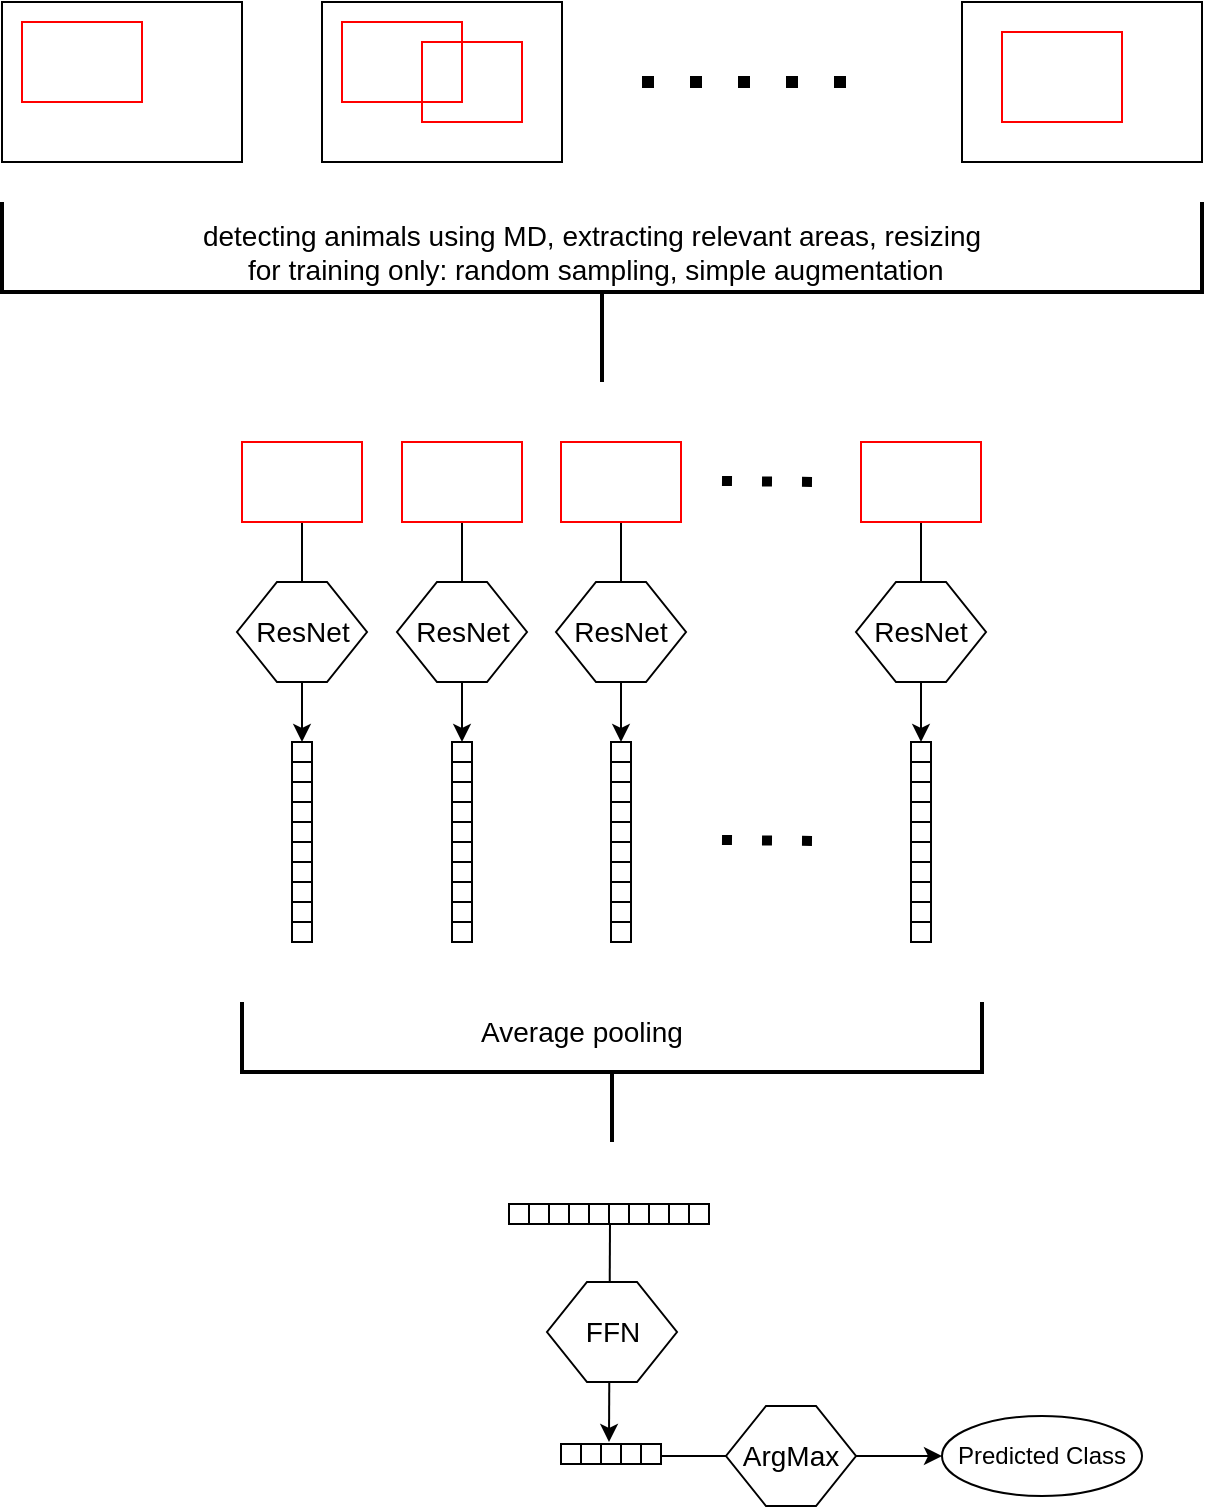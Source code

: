 <mxfile version="26.1.1">
  <diagram name="Page-1" id="ggPybv12B__RJnhnyFPZ">
    <mxGraphModel dx="844" dy="727" grid="1" gridSize="10" guides="1" tooltips="1" connect="1" arrows="1" fold="1" page="1" pageScale="1" pageWidth="850" pageHeight="1100" math="0" shadow="0">
      <root>
        <mxCell id="0" />
        <mxCell id="1" parent="0" />
        <mxCell id="1v6eLbBfpOs9rNxIjm6V-181" value="" style="endArrow=classic;html=1;rounded=0;" parent="1" edge="1">
          <mxGeometry width="50" height="50" relative="1" as="geometry">
            <mxPoint x="369.5" y="767" as="sourcePoint" />
            <mxPoint x="510" y="767" as="targetPoint" />
          </mxGeometry>
        </mxCell>
        <mxCell id="1v6eLbBfpOs9rNxIjm6V-146" value="" style="endArrow=classic;html=1;rounded=0;" parent="1" edge="1">
          <mxGeometry width="50" height="50" relative="1" as="geometry">
            <mxPoint x="344" y="650" as="sourcePoint" />
            <mxPoint x="343.5" y="760" as="targetPoint" />
          </mxGeometry>
        </mxCell>
        <mxCell id="1v6eLbBfpOs9rNxIjm6V-47" value="" style="endArrow=classic;html=1;rounded=0;" parent="1" source="1v6eLbBfpOs9rNxIjm6V-37" edge="1">
          <mxGeometry width="50" height="50" relative="1" as="geometry">
            <mxPoint x="190" y="305" as="sourcePoint" />
            <mxPoint x="190" y="410" as="targetPoint" />
          </mxGeometry>
        </mxCell>
        <mxCell id="1v6eLbBfpOs9rNxIjm6V-16" value="" style="rounded=0;whiteSpace=wrap;html=1;" parent="1" vertex="1">
          <mxGeometry x="40" y="40" width="120" height="80" as="geometry" />
        </mxCell>
        <mxCell id="1v6eLbBfpOs9rNxIjm6V-17" value="" style="rounded=0;whiteSpace=wrap;html=1;" parent="1" vertex="1">
          <mxGeometry x="200" y="40" width="120" height="80" as="geometry" />
        </mxCell>
        <mxCell id="1v6eLbBfpOs9rNxIjm6V-19" value="" style="rounded=0;whiteSpace=wrap;html=1;" parent="1" vertex="1">
          <mxGeometry x="520" y="40" width="120" height="80" as="geometry" />
        </mxCell>
        <mxCell id="1v6eLbBfpOs9rNxIjm6V-22" value="" style="endArrow=none;dashed=1;html=1;dashPattern=1 3;strokeWidth=6;rounded=0;" parent="1" edge="1">
          <mxGeometry width="50" height="50" relative="1" as="geometry">
            <mxPoint x="360" y="80" as="sourcePoint" />
            <mxPoint x="480" y="80" as="targetPoint" />
          </mxGeometry>
        </mxCell>
        <mxCell id="1v6eLbBfpOs9rNxIjm6V-23" value="" style="rounded=0;whiteSpace=wrap;html=1;strokeColor=#FF0000;" parent="1" vertex="1">
          <mxGeometry x="50" y="50" width="60" height="40" as="geometry" />
        </mxCell>
        <mxCell id="1v6eLbBfpOs9rNxIjm6V-25" value="" style="rounded=0;whiteSpace=wrap;html=1;strokeColor=#FF0000;fillColor=none;" parent="1" vertex="1">
          <mxGeometry x="250" y="60" width="50" height="40" as="geometry" />
        </mxCell>
        <mxCell id="1v6eLbBfpOs9rNxIjm6V-26" value="" style="rounded=0;whiteSpace=wrap;html=1;strokeColor=#FF0000;" parent="1" vertex="1">
          <mxGeometry x="540" y="55" width="60" height="45" as="geometry" />
        </mxCell>
        <mxCell id="1v6eLbBfpOs9rNxIjm6V-28" value="" style="rounded=0;whiteSpace=wrap;html=1;strokeColor=#FF0000;fillColor=none;" parent="1" vertex="1">
          <mxGeometry x="210" y="50" width="60" height="40" as="geometry" />
        </mxCell>
        <mxCell id="1v6eLbBfpOs9rNxIjm6V-37" value="" style="rounded=0;whiteSpace=wrap;html=1;strokeColor=#FF0000;" parent="1" vertex="1">
          <mxGeometry x="160" y="260" width="60" height="40" as="geometry" />
        </mxCell>
        <mxCell id="1v6eLbBfpOs9rNxIjm6V-38" value="" style="strokeWidth=2;html=1;shape=mxgraph.flowchart.annotation_2;align=left;labelPosition=right;pointerEvents=1;direction=north;" parent="1" vertex="1">
          <mxGeometry x="40" y="140" width="600" height="90" as="geometry" />
        </mxCell>
        <mxCell id="1v6eLbBfpOs9rNxIjm6V-42" value="" style="endArrow=none;dashed=1;html=1;dashPattern=1 3;strokeWidth=5;rounded=0;" parent="1" edge="1">
          <mxGeometry width="50" height="50" relative="1" as="geometry">
            <mxPoint x="400" y="279.5" as="sourcePoint" />
            <mxPoint x="450" y="280" as="targetPoint" />
          </mxGeometry>
        </mxCell>
        <mxCell id="1v6eLbBfpOs9rNxIjm6V-43" value="&lt;font&gt;ResNet&lt;/font&gt;" style="shape=hexagon;perimeter=hexagonPerimeter2;whiteSpace=wrap;html=1;fixedSize=1;fontSize=14;" parent="1" vertex="1">
          <mxGeometry x="157.5" y="330" width="65" height="50" as="geometry" />
        </mxCell>
        <mxCell id="1v6eLbBfpOs9rNxIjm6V-60" value="" style="whiteSpace=wrap;html=1;aspect=fixed;movable=1;resizable=1;rotatable=1;deletable=1;editable=1;locked=0;connectable=1;container=0;" parent="1" vertex="1">
          <mxGeometry x="185" y="410" width="10" height="10" as="geometry" />
        </mxCell>
        <mxCell id="1v6eLbBfpOs9rNxIjm6V-61" value="" style="whiteSpace=wrap;html=1;aspect=fixed;movable=1;resizable=1;rotatable=1;deletable=1;editable=1;locked=0;connectable=1;container=0;" parent="1" vertex="1">
          <mxGeometry x="185" y="420" width="10" height="10" as="geometry" />
        </mxCell>
        <mxCell id="1v6eLbBfpOs9rNxIjm6V-62" value="" style="whiteSpace=wrap;html=1;aspect=fixed;movable=1;resizable=1;rotatable=1;deletable=1;editable=1;locked=0;connectable=1;container=0;" parent="1" vertex="1">
          <mxGeometry x="185" y="430" width="10" height="10" as="geometry" />
        </mxCell>
        <mxCell id="1v6eLbBfpOs9rNxIjm6V-63" value="" style="whiteSpace=wrap;html=1;aspect=fixed;movable=1;resizable=1;rotatable=1;deletable=1;editable=1;locked=0;connectable=1;container=0;" parent="1" vertex="1">
          <mxGeometry x="185" y="440" width="10" height="10" as="geometry" />
        </mxCell>
        <mxCell id="1v6eLbBfpOs9rNxIjm6V-64" value="" style="whiteSpace=wrap;html=1;aspect=fixed;movable=1;resizable=1;rotatable=1;deletable=1;editable=1;locked=0;connectable=1;container=0;" parent="1" vertex="1">
          <mxGeometry x="185" y="450" width="10" height="10" as="geometry" />
        </mxCell>
        <mxCell id="1v6eLbBfpOs9rNxIjm6V-65" value="" style="whiteSpace=wrap;html=1;aspect=fixed;movable=1;resizable=1;rotatable=1;deletable=1;editable=1;locked=0;connectable=1;container=0;" parent="1" vertex="1">
          <mxGeometry x="185" y="460" width="10" height="10" as="geometry" />
        </mxCell>
        <mxCell id="1v6eLbBfpOs9rNxIjm6V-66" value="" style="whiteSpace=wrap;html=1;aspect=fixed;movable=1;resizable=1;rotatable=1;deletable=1;editable=1;locked=0;connectable=1;container=0;" parent="1" vertex="1">
          <mxGeometry x="185" y="470" width="10" height="10" as="geometry" />
        </mxCell>
        <mxCell id="1v6eLbBfpOs9rNxIjm6V-67" value="" style="whiteSpace=wrap;html=1;aspect=fixed;movable=1;resizable=1;rotatable=1;deletable=1;editable=1;locked=0;connectable=1;container=0;" parent="1" vertex="1">
          <mxGeometry x="185" y="480" width="10" height="10" as="geometry" />
        </mxCell>
        <mxCell id="1v6eLbBfpOs9rNxIjm6V-68" value="" style="whiteSpace=wrap;html=1;aspect=fixed;movable=1;resizable=1;rotatable=1;deletable=1;editable=1;locked=0;connectable=1;container=0;" parent="1" vertex="1">
          <mxGeometry x="185" y="490" width="10" height="10" as="geometry" />
        </mxCell>
        <mxCell id="1v6eLbBfpOs9rNxIjm6V-69" value="" style="whiteSpace=wrap;html=1;aspect=fixed;movable=1;resizable=1;rotatable=1;deletable=1;editable=1;locked=0;connectable=1;container=0;" parent="1" vertex="1">
          <mxGeometry x="185" y="500" width="10" height="10" as="geometry" />
        </mxCell>
        <mxCell id="1v6eLbBfpOs9rNxIjm6V-82" value="" style="endArrow=classic;html=1;rounded=0;" parent="1" source="1v6eLbBfpOs9rNxIjm6V-83" edge="1">
          <mxGeometry width="50" height="50" relative="1" as="geometry">
            <mxPoint x="270" y="305" as="sourcePoint" />
            <mxPoint x="270" y="410" as="targetPoint" />
          </mxGeometry>
        </mxCell>
        <mxCell id="1v6eLbBfpOs9rNxIjm6V-83" value="" style="rounded=0;whiteSpace=wrap;html=1;strokeColor=#FF0000;" parent="1" vertex="1">
          <mxGeometry x="240" y="260" width="60" height="40" as="geometry" />
        </mxCell>
        <mxCell id="1v6eLbBfpOs9rNxIjm6V-84" value="&lt;font&gt;ResNet&lt;/font&gt;" style="shape=hexagon;perimeter=hexagonPerimeter2;whiteSpace=wrap;html=1;fixedSize=1;fontSize=14;" parent="1" vertex="1">
          <mxGeometry x="237.5" y="330" width="65" height="50" as="geometry" />
        </mxCell>
        <mxCell id="1v6eLbBfpOs9rNxIjm6V-85" value="" style="whiteSpace=wrap;html=1;aspect=fixed;movable=1;resizable=1;rotatable=1;deletable=1;editable=1;locked=0;connectable=1;container=0;" parent="1" vertex="1">
          <mxGeometry x="265" y="410" width="10" height="10" as="geometry" />
        </mxCell>
        <mxCell id="1v6eLbBfpOs9rNxIjm6V-86" value="" style="whiteSpace=wrap;html=1;aspect=fixed;movable=1;resizable=1;rotatable=1;deletable=1;editable=1;locked=0;connectable=1;container=0;" parent="1" vertex="1">
          <mxGeometry x="265" y="420" width="10" height="10" as="geometry" />
        </mxCell>
        <mxCell id="1v6eLbBfpOs9rNxIjm6V-87" value="" style="whiteSpace=wrap;html=1;aspect=fixed;movable=1;resizable=1;rotatable=1;deletable=1;editable=1;locked=0;connectable=1;container=0;" parent="1" vertex="1">
          <mxGeometry x="265" y="430" width="10" height="10" as="geometry" />
        </mxCell>
        <mxCell id="1v6eLbBfpOs9rNxIjm6V-88" value="" style="whiteSpace=wrap;html=1;aspect=fixed;movable=1;resizable=1;rotatable=1;deletable=1;editable=1;locked=0;connectable=1;container=0;" parent="1" vertex="1">
          <mxGeometry x="265" y="440" width="10" height="10" as="geometry" />
        </mxCell>
        <mxCell id="1v6eLbBfpOs9rNxIjm6V-89" value="" style="whiteSpace=wrap;html=1;aspect=fixed;movable=1;resizable=1;rotatable=1;deletable=1;editable=1;locked=0;connectable=1;container=0;" parent="1" vertex="1">
          <mxGeometry x="265" y="450" width="10" height="10" as="geometry" />
        </mxCell>
        <mxCell id="1v6eLbBfpOs9rNxIjm6V-90" value="" style="whiteSpace=wrap;html=1;aspect=fixed;movable=1;resizable=1;rotatable=1;deletable=1;editable=1;locked=0;connectable=1;container=0;" parent="1" vertex="1">
          <mxGeometry x="265" y="460" width="10" height="10" as="geometry" />
        </mxCell>
        <mxCell id="1v6eLbBfpOs9rNxIjm6V-91" value="" style="whiteSpace=wrap;html=1;aspect=fixed;movable=1;resizable=1;rotatable=1;deletable=1;editable=1;locked=0;connectable=1;container=0;" parent="1" vertex="1">
          <mxGeometry x="265" y="470" width="10" height="10" as="geometry" />
        </mxCell>
        <mxCell id="1v6eLbBfpOs9rNxIjm6V-92" value="" style="whiteSpace=wrap;html=1;aspect=fixed;movable=1;resizable=1;rotatable=1;deletable=1;editable=1;locked=0;connectable=1;container=0;" parent="1" vertex="1">
          <mxGeometry x="265" y="480" width="10" height="10" as="geometry" />
        </mxCell>
        <mxCell id="1v6eLbBfpOs9rNxIjm6V-93" value="" style="whiteSpace=wrap;html=1;aspect=fixed;movable=1;resizable=1;rotatable=1;deletable=1;editable=1;locked=0;connectable=1;container=0;" parent="1" vertex="1">
          <mxGeometry x="265" y="490" width="10" height="10" as="geometry" />
        </mxCell>
        <mxCell id="1v6eLbBfpOs9rNxIjm6V-94" value="" style="whiteSpace=wrap;html=1;aspect=fixed;movable=1;resizable=1;rotatable=1;deletable=1;editable=1;locked=0;connectable=1;container=0;" parent="1" vertex="1">
          <mxGeometry x="265" y="500" width="10" height="10" as="geometry" />
        </mxCell>
        <mxCell id="1v6eLbBfpOs9rNxIjm6V-95" value="" style="endArrow=classic;html=1;rounded=0;" parent="1" source="1v6eLbBfpOs9rNxIjm6V-96" edge="1">
          <mxGeometry width="50" height="50" relative="1" as="geometry">
            <mxPoint x="349.5" y="305" as="sourcePoint" />
            <mxPoint x="349.5" y="410" as="targetPoint" />
          </mxGeometry>
        </mxCell>
        <mxCell id="1v6eLbBfpOs9rNxIjm6V-96" value="" style="rounded=0;whiteSpace=wrap;html=1;strokeColor=#FF0000;" parent="1" vertex="1">
          <mxGeometry x="319.5" y="260" width="60" height="40" as="geometry" />
        </mxCell>
        <mxCell id="1v6eLbBfpOs9rNxIjm6V-97" value="&lt;font style=&quot;font-size: 14px;&quot;&gt;ResNet&lt;/font&gt;" style="shape=hexagon;perimeter=hexagonPerimeter2;whiteSpace=wrap;html=1;fixedSize=1;" parent="1" vertex="1">
          <mxGeometry x="317" y="330" width="65" height="50" as="geometry" />
        </mxCell>
        <mxCell id="1v6eLbBfpOs9rNxIjm6V-98" value="" style="whiteSpace=wrap;html=1;aspect=fixed;movable=1;resizable=1;rotatable=1;deletable=1;editable=1;locked=0;connectable=1;container=0;" parent="1" vertex="1">
          <mxGeometry x="344.5" y="410" width="10" height="10" as="geometry" />
        </mxCell>
        <mxCell id="1v6eLbBfpOs9rNxIjm6V-99" value="" style="whiteSpace=wrap;html=1;aspect=fixed;movable=1;resizable=1;rotatable=1;deletable=1;editable=1;locked=0;connectable=1;container=0;" parent="1" vertex="1">
          <mxGeometry x="344.5" y="420" width="10" height="10" as="geometry" />
        </mxCell>
        <mxCell id="1v6eLbBfpOs9rNxIjm6V-100" value="" style="whiteSpace=wrap;html=1;aspect=fixed;movable=1;resizable=1;rotatable=1;deletable=1;editable=1;locked=0;connectable=1;container=0;" parent="1" vertex="1">
          <mxGeometry x="344.5" y="430" width="10" height="10" as="geometry" />
        </mxCell>
        <mxCell id="1v6eLbBfpOs9rNxIjm6V-101" value="" style="whiteSpace=wrap;html=1;aspect=fixed;movable=1;resizable=1;rotatable=1;deletable=1;editable=1;locked=0;connectable=1;container=0;" parent="1" vertex="1">
          <mxGeometry x="344.5" y="440" width="10" height="10" as="geometry" />
        </mxCell>
        <mxCell id="1v6eLbBfpOs9rNxIjm6V-102" value="" style="whiteSpace=wrap;html=1;aspect=fixed;movable=1;resizable=1;rotatable=1;deletable=1;editable=1;locked=0;connectable=1;container=0;" parent="1" vertex="1">
          <mxGeometry x="344.5" y="450" width="10" height="10" as="geometry" />
        </mxCell>
        <mxCell id="1v6eLbBfpOs9rNxIjm6V-103" value="" style="whiteSpace=wrap;html=1;aspect=fixed;movable=1;resizable=1;rotatable=1;deletable=1;editable=1;locked=0;connectable=1;container=0;" parent="1" vertex="1">
          <mxGeometry x="344.5" y="460" width="10" height="10" as="geometry" />
        </mxCell>
        <mxCell id="1v6eLbBfpOs9rNxIjm6V-104" value="" style="whiteSpace=wrap;html=1;aspect=fixed;movable=1;resizable=1;rotatable=1;deletable=1;editable=1;locked=0;connectable=1;container=0;" parent="1" vertex="1">
          <mxGeometry x="344.5" y="470" width="10" height="10" as="geometry" />
        </mxCell>
        <mxCell id="1v6eLbBfpOs9rNxIjm6V-105" value="" style="whiteSpace=wrap;html=1;aspect=fixed;movable=1;resizable=1;rotatable=1;deletable=1;editable=1;locked=0;connectable=1;container=0;" parent="1" vertex="1">
          <mxGeometry x="344.5" y="480" width="10" height="10" as="geometry" />
        </mxCell>
        <mxCell id="1v6eLbBfpOs9rNxIjm6V-106" value="" style="whiteSpace=wrap;html=1;aspect=fixed;movable=1;resizable=1;rotatable=1;deletable=1;editable=1;locked=0;connectable=1;container=0;" parent="1" vertex="1">
          <mxGeometry x="344.5" y="490" width="10" height="10" as="geometry" />
        </mxCell>
        <mxCell id="1v6eLbBfpOs9rNxIjm6V-107" value="" style="whiteSpace=wrap;html=1;aspect=fixed;movable=1;resizable=1;rotatable=1;deletable=1;editable=1;locked=0;connectable=1;container=0;" parent="1" vertex="1">
          <mxGeometry x="344.5" y="500" width="10" height="10" as="geometry" />
        </mxCell>
        <mxCell id="1v6eLbBfpOs9rNxIjm6V-108" value="" style="endArrow=classic;html=1;rounded=0;" parent="1" source="1v6eLbBfpOs9rNxIjm6V-109" edge="1">
          <mxGeometry width="50" height="50" relative="1" as="geometry">
            <mxPoint x="499.5" y="305" as="sourcePoint" />
            <mxPoint x="499.5" y="410" as="targetPoint" />
          </mxGeometry>
        </mxCell>
        <mxCell id="1v6eLbBfpOs9rNxIjm6V-109" value="" style="rounded=0;whiteSpace=wrap;html=1;strokeColor=#FF0000;" parent="1" vertex="1">
          <mxGeometry x="469.5" y="260" width="60" height="40" as="geometry" />
        </mxCell>
        <mxCell id="1v6eLbBfpOs9rNxIjm6V-110" value="&lt;font&gt;ResNet&lt;/font&gt;" style="shape=hexagon;perimeter=hexagonPerimeter2;whiteSpace=wrap;html=1;fixedSize=1;fontSize=14;" parent="1" vertex="1">
          <mxGeometry x="467" y="330" width="65" height="50" as="geometry" />
        </mxCell>
        <mxCell id="1v6eLbBfpOs9rNxIjm6V-111" value="" style="whiteSpace=wrap;html=1;aspect=fixed;movable=1;resizable=1;rotatable=1;deletable=1;editable=1;locked=0;connectable=1;container=0;" parent="1" vertex="1">
          <mxGeometry x="494.5" y="410" width="10" height="10" as="geometry" />
        </mxCell>
        <mxCell id="1v6eLbBfpOs9rNxIjm6V-112" value="" style="whiteSpace=wrap;html=1;aspect=fixed;movable=1;resizable=1;rotatable=1;deletable=1;editable=1;locked=0;connectable=1;container=0;" parent="1" vertex="1">
          <mxGeometry x="494.5" y="420" width="10" height="10" as="geometry" />
        </mxCell>
        <mxCell id="1v6eLbBfpOs9rNxIjm6V-113" value="" style="whiteSpace=wrap;html=1;aspect=fixed;movable=1;resizable=1;rotatable=1;deletable=1;editable=1;locked=0;connectable=1;container=0;" parent="1" vertex="1">
          <mxGeometry x="494.5" y="430" width="10" height="10" as="geometry" />
        </mxCell>
        <mxCell id="1v6eLbBfpOs9rNxIjm6V-114" value="" style="whiteSpace=wrap;html=1;aspect=fixed;movable=1;resizable=1;rotatable=1;deletable=1;editable=1;locked=0;connectable=1;container=0;" parent="1" vertex="1">
          <mxGeometry x="494.5" y="440" width="10" height="10" as="geometry" />
        </mxCell>
        <mxCell id="1v6eLbBfpOs9rNxIjm6V-115" value="" style="whiteSpace=wrap;html=1;aspect=fixed;movable=1;resizable=1;rotatable=1;deletable=1;editable=1;locked=0;connectable=1;container=0;" parent="1" vertex="1">
          <mxGeometry x="494.5" y="450" width="10" height="10" as="geometry" />
        </mxCell>
        <mxCell id="1v6eLbBfpOs9rNxIjm6V-116" value="" style="whiteSpace=wrap;html=1;aspect=fixed;movable=1;resizable=1;rotatable=1;deletable=1;editable=1;locked=0;connectable=1;container=0;" parent="1" vertex="1">
          <mxGeometry x="494.5" y="460" width="10" height="10" as="geometry" />
        </mxCell>
        <mxCell id="1v6eLbBfpOs9rNxIjm6V-117" value="" style="whiteSpace=wrap;html=1;aspect=fixed;movable=1;resizable=1;rotatable=1;deletable=1;editable=1;locked=0;connectable=1;container=0;" parent="1" vertex="1">
          <mxGeometry x="494.5" y="470" width="10" height="10" as="geometry" />
        </mxCell>
        <mxCell id="1v6eLbBfpOs9rNxIjm6V-118" value="" style="whiteSpace=wrap;html=1;aspect=fixed;movable=1;resizable=1;rotatable=1;deletable=1;editable=1;locked=0;connectable=1;container=0;" parent="1" vertex="1">
          <mxGeometry x="494.5" y="480" width="10" height="10" as="geometry" />
        </mxCell>
        <mxCell id="1v6eLbBfpOs9rNxIjm6V-119" value="" style="whiteSpace=wrap;html=1;aspect=fixed;movable=1;resizable=1;rotatable=1;deletable=1;editable=1;locked=0;connectable=1;container=0;" parent="1" vertex="1">
          <mxGeometry x="494.5" y="490" width="10" height="10" as="geometry" />
        </mxCell>
        <mxCell id="1v6eLbBfpOs9rNxIjm6V-120" value="" style="whiteSpace=wrap;html=1;aspect=fixed;movable=1;resizable=1;rotatable=1;deletable=1;editable=1;locked=0;connectable=1;container=0;" parent="1" vertex="1">
          <mxGeometry x="494.5" y="500" width="10" height="10" as="geometry" />
        </mxCell>
        <mxCell id="1v6eLbBfpOs9rNxIjm6V-121" value="" style="strokeWidth=2;html=1;shape=mxgraph.flowchart.annotation_2;align=left;labelPosition=right;pointerEvents=1;direction=north;" parent="1" vertex="1">
          <mxGeometry x="160" y="540" width="370" height="70" as="geometry" />
        </mxCell>
        <mxCell id="1v6eLbBfpOs9rNxIjm6V-143" value="" style="group;direction=south;" parent="1" vertex="1" connectable="0">
          <mxGeometry x="459.5" y="647" width="100" height="10" as="geometry" />
        </mxCell>
        <mxCell id="1v6eLbBfpOs9rNxIjm6V-144" value="" style="group;rotation=90;" parent="1v6eLbBfpOs9rNxIjm6V-143" vertex="1" connectable="0">
          <mxGeometry x="-121" y="-51" width="10" height="100" as="geometry" />
        </mxCell>
        <mxCell id="1v6eLbBfpOs9rNxIjm6V-133" value="" style="whiteSpace=wrap;html=1;aspect=fixed;movable=1;resizable=1;rotatable=1;deletable=1;editable=1;locked=0;connectable=1;container=0;rotation=90;" parent="1v6eLbBfpOs9rNxIjm6V-144" vertex="1">
          <mxGeometry x="45" y="45" width="10" height="10" as="geometry" />
        </mxCell>
        <mxCell id="1v6eLbBfpOs9rNxIjm6V-134" value="" style="whiteSpace=wrap;html=1;aspect=fixed;movable=1;resizable=1;rotatable=1;deletable=1;editable=1;locked=0;connectable=1;container=0;rotation=90;" parent="1v6eLbBfpOs9rNxIjm6V-144" vertex="1">
          <mxGeometry x="35" y="45" width="10" height="10" as="geometry" />
        </mxCell>
        <mxCell id="1v6eLbBfpOs9rNxIjm6V-135" value="" style="whiteSpace=wrap;html=1;aspect=fixed;movable=1;resizable=1;rotatable=1;deletable=1;editable=1;locked=0;connectable=1;container=0;rotation=90;" parent="1v6eLbBfpOs9rNxIjm6V-144" vertex="1">
          <mxGeometry x="25" y="45" width="10" height="10" as="geometry" />
        </mxCell>
        <mxCell id="1v6eLbBfpOs9rNxIjm6V-136" value="" style="whiteSpace=wrap;html=1;aspect=fixed;movable=1;resizable=1;rotatable=1;deletable=1;editable=1;locked=0;connectable=1;container=0;rotation=90;" parent="1v6eLbBfpOs9rNxIjm6V-144" vertex="1">
          <mxGeometry x="15" y="45" width="10" height="10" as="geometry" />
        </mxCell>
        <mxCell id="1v6eLbBfpOs9rNxIjm6V-137" value="" style="whiteSpace=wrap;html=1;aspect=fixed;movable=1;resizable=1;rotatable=1;deletable=1;editable=1;locked=0;connectable=1;container=0;rotation=90;" parent="1v6eLbBfpOs9rNxIjm6V-144" vertex="1">
          <mxGeometry x="5" y="45" width="10" height="10" as="geometry" />
        </mxCell>
        <mxCell id="1v6eLbBfpOs9rNxIjm6V-138" value="" style="whiteSpace=wrap;html=1;aspect=fixed;movable=1;resizable=1;rotatable=1;deletable=1;editable=1;locked=0;connectable=1;container=0;rotation=90;" parent="1v6eLbBfpOs9rNxIjm6V-144" vertex="1">
          <mxGeometry x="-5" y="45" width="10" height="10" as="geometry" />
        </mxCell>
        <mxCell id="1v6eLbBfpOs9rNxIjm6V-139" value="" style="whiteSpace=wrap;html=1;aspect=fixed;movable=1;resizable=1;rotatable=1;deletable=1;editable=1;locked=0;connectable=1;container=0;rotation=90;" parent="1v6eLbBfpOs9rNxIjm6V-144" vertex="1">
          <mxGeometry x="-15" y="45" width="10" height="10" as="geometry" />
        </mxCell>
        <mxCell id="1v6eLbBfpOs9rNxIjm6V-140" value="" style="whiteSpace=wrap;html=1;aspect=fixed;movable=1;resizable=1;rotatable=1;deletable=1;editable=1;locked=0;connectable=1;container=0;rotation=90;" parent="1v6eLbBfpOs9rNxIjm6V-144" vertex="1">
          <mxGeometry x="-25" y="45" width="10" height="10" as="geometry" />
        </mxCell>
        <mxCell id="1v6eLbBfpOs9rNxIjm6V-141" value="" style="whiteSpace=wrap;html=1;aspect=fixed;movable=1;resizable=1;rotatable=1;deletable=1;editable=1;locked=0;connectable=1;container=0;rotation=90;" parent="1v6eLbBfpOs9rNxIjm6V-144" vertex="1">
          <mxGeometry x="-35" y="45" width="10" height="10" as="geometry" />
        </mxCell>
        <mxCell id="1v6eLbBfpOs9rNxIjm6V-142" value="" style="whiteSpace=wrap;html=1;aspect=fixed;movable=1;resizable=1;rotatable=1;deletable=1;editable=1;locked=0;connectable=1;container=0;rotation=90;" parent="1v6eLbBfpOs9rNxIjm6V-144" vertex="1">
          <mxGeometry x="-45" y="45" width="10" height="10" as="geometry" />
        </mxCell>
        <mxCell id="1v6eLbBfpOs9rNxIjm6V-145" value="&lt;font&gt;FFN&lt;/font&gt;" style="shape=hexagon;perimeter=hexagonPerimeter2;whiteSpace=wrap;html=1;fixedSize=1;fontSize=14;" parent="1" vertex="1">
          <mxGeometry x="312.5" y="680" width="65" height="50" as="geometry" />
        </mxCell>
        <mxCell id="1v6eLbBfpOs9rNxIjm6V-147" value="Average pooling" style="text;html=1;align=center;verticalAlign=middle;whiteSpace=wrap;rounded=0;fontSize=14;" parent="1" vertex="1">
          <mxGeometry x="210" y="540" width="240" height="30" as="geometry" />
        </mxCell>
        <mxCell id="1v6eLbBfpOs9rNxIjm6V-148" value="detecting animals using MD, extracting relevant areas, resizing&lt;div&gt;&amp;nbsp;for training only: random sampling, simple augmentation&lt;/div&gt;" style="text;html=1;align=center;verticalAlign=middle;whiteSpace=wrap;rounded=0;fontSize=14;" parent="1" vertex="1">
          <mxGeometry x="60" y="150" width="550" height="30" as="geometry" />
        </mxCell>
        <mxCell id="1v6eLbBfpOs9rNxIjm6V-175" value="" style="whiteSpace=wrap;html=1;aspect=fixed;movable=1;resizable=1;rotatable=1;deletable=1;editable=1;locked=0;connectable=1;container=0;rotation=90;" parent="1" vertex="1">
          <mxGeometry x="349.5" y="761" width="10" height="10" as="geometry" />
        </mxCell>
        <mxCell id="1v6eLbBfpOs9rNxIjm6V-176" value="" style="whiteSpace=wrap;html=1;aspect=fixed;movable=1;resizable=1;rotatable=1;deletable=1;editable=1;locked=0;connectable=1;container=0;rotation=90;" parent="1" vertex="1">
          <mxGeometry x="339.5" y="761" width="10" height="10" as="geometry" />
        </mxCell>
        <mxCell id="1v6eLbBfpOs9rNxIjm6V-177" value="" style="whiteSpace=wrap;html=1;aspect=fixed;movable=1;resizable=1;rotatable=1;deletable=1;editable=1;locked=0;connectable=1;container=0;rotation=90;" parent="1" vertex="1">
          <mxGeometry x="329.5" y="761" width="10" height="10" as="geometry" />
        </mxCell>
        <mxCell id="1v6eLbBfpOs9rNxIjm6V-178" value="" style="whiteSpace=wrap;html=1;aspect=fixed;movable=1;resizable=1;rotatable=1;deletable=1;editable=1;locked=0;connectable=1;container=0;rotation=90;" parent="1" vertex="1">
          <mxGeometry x="319.5" y="761" width="10" height="10" as="geometry" />
        </mxCell>
        <mxCell id="1v6eLbBfpOs9rNxIjm6V-179" value="" style="whiteSpace=wrap;html=1;aspect=fixed;movable=1;resizable=1;rotatable=1;deletable=1;editable=1;locked=0;connectable=1;container=0;rotation=90;" parent="1" vertex="1">
          <mxGeometry x="359.5" y="761" width="10" height="10" as="geometry" />
        </mxCell>
        <mxCell id="1v6eLbBfpOs9rNxIjm6V-180" value="&lt;font&gt;ArgMax&lt;/font&gt;" style="shape=hexagon;perimeter=hexagonPerimeter2;whiteSpace=wrap;html=1;fixedSize=1;fontSize=14;" parent="1" vertex="1">
          <mxGeometry x="402" y="742" width="65" height="50" as="geometry" />
        </mxCell>
        <mxCell id="1v6eLbBfpOs9rNxIjm6V-182" value="Predicted Class" style="ellipse;whiteSpace=wrap;html=1;align=center;" parent="1" vertex="1">
          <mxGeometry x="510" y="747" width="100" height="40" as="geometry" />
        </mxCell>
        <mxCell id="1v6eLbBfpOs9rNxIjm6V-183" value="" style="endArrow=none;dashed=1;html=1;dashPattern=1 3;strokeWidth=5;rounded=0;" parent="1" edge="1">
          <mxGeometry width="50" height="50" relative="1" as="geometry">
            <mxPoint x="400" y="459" as="sourcePoint" />
            <mxPoint x="450" y="459.5" as="targetPoint" />
          </mxGeometry>
        </mxCell>
      </root>
    </mxGraphModel>
  </diagram>
</mxfile>

